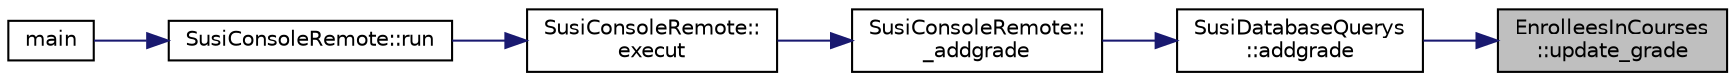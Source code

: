 digraph "EnrolleesInCourses::update_grade"
{
 // LATEX_PDF_SIZE
  edge [fontname="Helvetica",fontsize="10",labelfontname="Helvetica",labelfontsize="10"];
  node [fontname="Helvetica",fontsize="10",shape=record];
  rankdir="RL";
  Node1 [label="EnrolleesInCourses\l::update_grade",height=0.2,width=0.4,color="black", fillcolor="grey75", style="filled", fontcolor="black",tooltip=" "];
  Node1 -> Node2 [dir="back",color="midnightblue",fontsize="10",style="solid",fontname="Helvetica"];
  Node2 [label="SusiDatabaseQuerys\l::addgrade",height=0.2,width=0.4,color="black", fillcolor="white", style="filled",URL="$class_susi_database_querys.html#a73b1a55b693f9cd97d4085aad803ee49",tooltip=" "];
  Node2 -> Node3 [dir="back",color="midnightblue",fontsize="10",style="solid",fontname="Helvetica"];
  Node3 [label="SusiConsoleRemote::\l_addgrade",height=0.2,width=0.4,color="black", fillcolor="white", style="filled",URL="$class_susi_console_remote.html#adf0d103e8f892b2d6eee17fe8cf99ff8",tooltip=" "];
  Node3 -> Node4 [dir="back",color="midnightblue",fontsize="10",style="solid",fontname="Helvetica"];
  Node4 [label="SusiConsoleRemote::\lexecut",height=0.2,width=0.4,color="black", fillcolor="white", style="filled",URL="$class_susi_console_remote.html#afd508aec4dd613da7127f93ee4ef2171",tooltip="Изпълнява команда по подаден стринг."];
  Node4 -> Node5 [dir="back",color="midnightblue",fontsize="10",style="solid",fontname="Helvetica"];
  Node5 [label="SusiConsoleRemote::run",height=0.2,width=0.4,color="black", fillcolor="white", style="filled",URL="$class_susi_console_remote.html#a9450e23e6d289165c69090f3bc209dd9",tooltip="Стартира приложението."];
  Node5 -> Node6 [dir="back",color="midnightblue",fontsize="10",style="solid",fontname="Helvetica"];
  Node6 [label="main",height=0.2,width=0.4,color="black", fillcolor="white", style="filled",URL="$main_8cpp.html#ae66f6b31b5ad750f1fe042a706a4e3d4",tooltip=" "];
}
